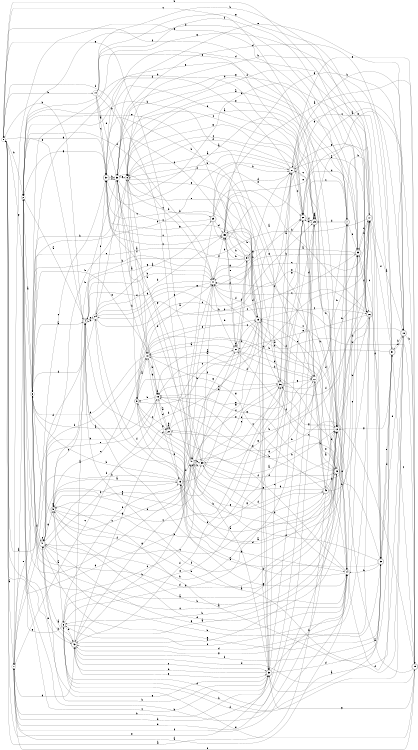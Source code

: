 digraph n36_10 {
__start0 [label="" shape="none"];

rankdir=LR;
size="8,5";

s0 [style="filled", color="black", fillcolor="white" shape="circle", label="0"];
s1 [style="filled", color="black", fillcolor="white" shape="circle", label="1"];
s2 [style="filled", color="black", fillcolor="white" shape="circle", label="2"];
s3 [style="filled", color="black", fillcolor="white" shape="circle", label="3"];
s4 [style="rounded,filled", color="black", fillcolor="white" shape="doublecircle", label="4"];
s5 [style="rounded,filled", color="black", fillcolor="white" shape="doublecircle", label="5"];
s6 [style="rounded,filled", color="black", fillcolor="white" shape="doublecircle", label="6"];
s7 [style="rounded,filled", color="black", fillcolor="white" shape="doublecircle", label="7"];
s8 [style="filled", color="black", fillcolor="white" shape="circle", label="8"];
s9 [style="rounded,filled", color="black", fillcolor="white" shape="doublecircle", label="9"];
s10 [style="filled", color="black", fillcolor="white" shape="circle", label="10"];
s11 [style="filled", color="black", fillcolor="white" shape="circle", label="11"];
s12 [style="filled", color="black", fillcolor="white" shape="circle", label="12"];
s13 [style="rounded,filled", color="black", fillcolor="white" shape="doublecircle", label="13"];
s14 [style="filled", color="black", fillcolor="white" shape="circle", label="14"];
s15 [style="filled", color="black", fillcolor="white" shape="circle", label="15"];
s16 [style="filled", color="black", fillcolor="white" shape="circle", label="16"];
s17 [style="rounded,filled", color="black", fillcolor="white" shape="doublecircle", label="17"];
s18 [style="rounded,filled", color="black", fillcolor="white" shape="doublecircle", label="18"];
s19 [style="rounded,filled", color="black", fillcolor="white" shape="doublecircle", label="19"];
s20 [style="rounded,filled", color="black", fillcolor="white" shape="doublecircle", label="20"];
s21 [style="rounded,filled", color="black", fillcolor="white" shape="doublecircle", label="21"];
s22 [style="filled", color="black", fillcolor="white" shape="circle", label="22"];
s23 [style="filled", color="black", fillcolor="white" shape="circle", label="23"];
s24 [style="filled", color="black", fillcolor="white" shape="circle", label="24"];
s25 [style="rounded,filled", color="black", fillcolor="white" shape="doublecircle", label="25"];
s26 [style="rounded,filled", color="black", fillcolor="white" shape="doublecircle", label="26"];
s27 [style="rounded,filled", color="black", fillcolor="white" shape="doublecircle", label="27"];
s28 [style="rounded,filled", color="black", fillcolor="white" shape="doublecircle", label="28"];
s29 [style="rounded,filled", color="black", fillcolor="white" shape="doublecircle", label="29"];
s30 [style="rounded,filled", color="black", fillcolor="white" shape="doublecircle", label="30"];
s31 [style="rounded,filled", color="black", fillcolor="white" shape="doublecircle", label="31"];
s32 [style="rounded,filled", color="black", fillcolor="white" shape="doublecircle", label="32"];
s33 [style="rounded,filled", color="black", fillcolor="white" shape="doublecircle", label="33"];
s34 [style="rounded,filled", color="black", fillcolor="white" shape="doublecircle", label="34"];
s35 [style="rounded,filled", color="black", fillcolor="white" shape="doublecircle", label="35"];
s36 [style="rounded,filled", color="black", fillcolor="white" shape="doublecircle", label="36"];
s37 [style="rounded,filled", color="black", fillcolor="white" shape="doublecircle", label="37"];
s38 [style="filled", color="black", fillcolor="white" shape="circle", label="38"];
s39 [style="filled", color="black", fillcolor="white" shape="circle", label="39"];
s40 [style="rounded,filled", color="black", fillcolor="white" shape="doublecircle", label="40"];
s41 [style="rounded,filled", color="black", fillcolor="white" shape="doublecircle", label="41"];
s42 [style="rounded,filled", color="black", fillcolor="white" shape="doublecircle", label="42"];
s43 [style="rounded,filled", color="black", fillcolor="white" shape="doublecircle", label="43"];
s44 [style="filled", color="black", fillcolor="white" shape="circle", label="44"];
s0 -> s1 [label="a"];
s0 -> s2 [label="b"];
s0 -> s23 [label="c"];
s0 -> s40 [label="d"];
s0 -> s4 [label="e"];
s0 -> s10 [label="f"];
s0 -> s40 [label="g"];
s0 -> s44 [label="h"];
s1 -> s2 [label="a"];
s1 -> s30 [label="b"];
s1 -> s37 [label="c"];
s1 -> s42 [label="d"];
s1 -> s3 [label="e"];
s1 -> s14 [label="f"];
s1 -> s7 [label="g"];
s1 -> s29 [label="h"];
s2 -> s3 [label="a"];
s2 -> s30 [label="b"];
s2 -> s30 [label="c"];
s2 -> s33 [label="d"];
s2 -> s42 [label="e"];
s2 -> s13 [label="f"];
s2 -> s37 [label="g"];
s2 -> s12 [label="h"];
s3 -> s4 [label="a"];
s3 -> s27 [label="b"];
s3 -> s23 [label="c"];
s3 -> s23 [label="d"];
s3 -> s7 [label="e"];
s3 -> s41 [label="f"];
s3 -> s0 [label="g"];
s3 -> s8 [label="h"];
s4 -> s2 [label="a"];
s4 -> s0 [label="b"];
s4 -> s5 [label="c"];
s4 -> s3 [label="d"];
s4 -> s24 [label="e"];
s4 -> s12 [label="f"];
s4 -> s11 [label="g"];
s4 -> s11 [label="h"];
s5 -> s6 [label="a"];
s5 -> s28 [label="b"];
s5 -> s40 [label="c"];
s5 -> s14 [label="d"];
s5 -> s34 [label="e"];
s5 -> s12 [label="f"];
s5 -> s5 [label="g"];
s5 -> s38 [label="h"];
s6 -> s7 [label="a"];
s6 -> s32 [label="b"];
s6 -> s21 [label="c"];
s6 -> s29 [label="d"];
s6 -> s19 [label="e"];
s6 -> s13 [label="f"];
s6 -> s0 [label="g"];
s6 -> s42 [label="h"];
s7 -> s8 [label="a"];
s7 -> s17 [label="b"];
s7 -> s28 [label="c"];
s7 -> s29 [label="d"];
s7 -> s8 [label="e"];
s7 -> s33 [label="f"];
s7 -> s40 [label="g"];
s7 -> s6 [label="h"];
s8 -> s9 [label="a"];
s8 -> s41 [label="b"];
s8 -> s10 [label="c"];
s8 -> s28 [label="d"];
s8 -> s15 [label="e"];
s8 -> s10 [label="f"];
s8 -> s28 [label="g"];
s8 -> s25 [label="h"];
s9 -> s10 [label="a"];
s9 -> s41 [label="b"];
s9 -> s20 [label="c"];
s9 -> s26 [label="d"];
s9 -> s43 [label="e"];
s9 -> s36 [label="f"];
s9 -> s14 [label="g"];
s9 -> s28 [label="h"];
s10 -> s11 [label="a"];
s10 -> s38 [label="b"];
s10 -> s5 [label="c"];
s10 -> s3 [label="d"];
s10 -> s15 [label="e"];
s10 -> s14 [label="f"];
s10 -> s13 [label="g"];
s10 -> s16 [label="h"];
s11 -> s12 [label="a"];
s11 -> s3 [label="b"];
s11 -> s38 [label="c"];
s11 -> s2 [label="d"];
s11 -> s9 [label="e"];
s11 -> s35 [label="f"];
s11 -> s4 [label="g"];
s11 -> s21 [label="h"];
s12 -> s13 [label="a"];
s12 -> s5 [label="b"];
s12 -> s15 [label="c"];
s12 -> s38 [label="d"];
s12 -> s14 [label="e"];
s12 -> s21 [label="f"];
s12 -> s36 [label="g"];
s12 -> s7 [label="h"];
s13 -> s5 [label="a"];
s13 -> s3 [label="b"];
s13 -> s14 [label="c"];
s13 -> s40 [label="d"];
s13 -> s27 [label="e"];
s13 -> s24 [label="f"];
s13 -> s27 [label="g"];
s13 -> s41 [label="h"];
s14 -> s1 [label="a"];
s14 -> s5 [label="b"];
s14 -> s15 [label="c"];
s14 -> s39 [label="d"];
s14 -> s33 [label="e"];
s14 -> s20 [label="f"];
s14 -> s41 [label="g"];
s14 -> s13 [label="h"];
s15 -> s16 [label="a"];
s15 -> s4 [label="b"];
s15 -> s26 [label="c"];
s15 -> s30 [label="d"];
s15 -> s8 [label="e"];
s15 -> s11 [label="f"];
s15 -> s37 [label="g"];
s15 -> s9 [label="h"];
s16 -> s3 [label="a"];
s16 -> s17 [label="b"];
s16 -> s1 [label="c"];
s16 -> s20 [label="d"];
s16 -> s14 [label="e"];
s16 -> s16 [label="f"];
s16 -> s10 [label="g"];
s16 -> s9 [label="h"];
s17 -> s18 [label="a"];
s17 -> s4 [label="b"];
s17 -> s11 [label="c"];
s17 -> s32 [label="d"];
s17 -> s11 [label="e"];
s17 -> s8 [label="f"];
s17 -> s3 [label="g"];
s17 -> s33 [label="h"];
s18 -> s4 [label="a"];
s18 -> s19 [label="b"];
s18 -> s24 [label="c"];
s18 -> s6 [label="d"];
s18 -> s29 [label="e"];
s18 -> s14 [label="f"];
s18 -> s35 [label="g"];
s18 -> s31 [label="h"];
s19 -> s12 [label="a"];
s19 -> s20 [label="b"];
s19 -> s31 [label="c"];
s19 -> s42 [label="d"];
s19 -> s27 [label="e"];
s19 -> s1 [label="f"];
s19 -> s30 [label="g"];
s19 -> s9 [label="h"];
s20 -> s16 [label="a"];
s20 -> s17 [label="b"];
s20 -> s21 [label="c"];
s20 -> s13 [label="d"];
s20 -> s22 [label="e"];
s20 -> s20 [label="f"];
s20 -> s42 [label="g"];
s20 -> s20 [label="h"];
s21 -> s10 [label="a"];
s21 -> s22 [label="b"];
s21 -> s15 [label="c"];
s21 -> s21 [label="d"];
s21 -> s35 [label="e"];
s21 -> s34 [label="f"];
s21 -> s40 [label="g"];
s21 -> s22 [label="h"];
s22 -> s23 [label="a"];
s22 -> s43 [label="b"];
s22 -> s38 [label="c"];
s22 -> s1 [label="d"];
s22 -> s16 [label="e"];
s22 -> s15 [label="f"];
s22 -> s39 [label="g"];
s22 -> s33 [label="h"];
s23 -> s3 [label="a"];
s23 -> s24 [label="b"];
s23 -> s36 [label="c"];
s23 -> s6 [label="d"];
s23 -> s22 [label="e"];
s23 -> s17 [label="f"];
s23 -> s16 [label="g"];
s23 -> s10 [label="h"];
s24 -> s25 [label="a"];
s24 -> s35 [label="b"];
s24 -> s29 [label="c"];
s24 -> s1 [label="d"];
s24 -> s37 [label="e"];
s24 -> s33 [label="f"];
s24 -> s28 [label="g"];
s24 -> s4 [label="h"];
s25 -> s19 [label="a"];
s25 -> s26 [label="b"];
s25 -> s38 [label="c"];
s25 -> s35 [label="d"];
s25 -> s28 [label="e"];
s25 -> s2 [label="f"];
s25 -> s19 [label="g"];
s25 -> s27 [label="h"];
s26 -> s27 [label="a"];
s26 -> s12 [label="b"];
s26 -> s11 [label="c"];
s26 -> s42 [label="d"];
s26 -> s21 [label="e"];
s26 -> s36 [label="f"];
s26 -> s42 [label="g"];
s26 -> s12 [label="h"];
s27 -> s8 [label="a"];
s27 -> s18 [label="b"];
s27 -> s28 [label="c"];
s27 -> s2 [label="d"];
s27 -> s26 [label="e"];
s27 -> s42 [label="f"];
s27 -> s11 [label="g"];
s27 -> s8 [label="h"];
s28 -> s18 [label="a"];
s28 -> s23 [label="b"];
s28 -> s8 [label="c"];
s28 -> s22 [label="d"];
s28 -> s6 [label="e"];
s28 -> s29 [label="f"];
s28 -> s36 [label="g"];
s28 -> s2 [label="h"];
s29 -> s29 [label="a"];
s29 -> s12 [label="b"];
s29 -> s27 [label="c"];
s29 -> s29 [label="d"];
s29 -> s28 [label="e"];
s29 -> s0 [label="f"];
s29 -> s13 [label="g"];
s29 -> s30 [label="h"];
s30 -> s31 [label="a"];
s30 -> s14 [label="b"];
s30 -> s36 [label="c"];
s30 -> s32 [label="d"];
s30 -> s0 [label="e"];
s30 -> s8 [label="f"];
s30 -> s41 [label="g"];
s30 -> s42 [label="h"];
s31 -> s5 [label="a"];
s31 -> s10 [label="b"];
s31 -> s27 [label="c"];
s31 -> s18 [label="d"];
s31 -> s32 [label="e"];
s31 -> s17 [label="f"];
s31 -> s12 [label="g"];
s31 -> s8 [label="h"];
s32 -> s4 [label="a"];
s32 -> s16 [label="b"];
s32 -> s33 [label="c"];
s32 -> s31 [label="d"];
s32 -> s18 [label="e"];
s32 -> s40 [label="f"];
s32 -> s41 [label="g"];
s32 -> s14 [label="h"];
s33 -> s34 [label="a"];
s33 -> s11 [label="b"];
s33 -> s17 [label="c"];
s33 -> s28 [label="d"];
s33 -> s6 [label="e"];
s33 -> s26 [label="f"];
s33 -> s38 [label="g"];
s33 -> s0 [label="h"];
s34 -> s3 [label="a"];
s34 -> s35 [label="b"];
s34 -> s40 [label="c"];
s34 -> s15 [label="d"];
s34 -> s2 [label="e"];
s34 -> s37 [label="f"];
s34 -> s11 [label="g"];
s34 -> s35 [label="h"];
s35 -> s22 [label="a"];
s35 -> s36 [label="b"];
s35 -> s37 [label="c"];
s35 -> s27 [label="d"];
s35 -> s32 [label="e"];
s35 -> s21 [label="f"];
s35 -> s22 [label="g"];
s35 -> s30 [label="h"];
s36 -> s27 [label="a"];
s36 -> s37 [label="b"];
s36 -> s5 [label="c"];
s36 -> s17 [label="d"];
s36 -> s16 [label="e"];
s36 -> s40 [label="f"];
s36 -> s22 [label="g"];
s36 -> s2 [label="h"];
s37 -> s12 [label="a"];
s37 -> s15 [label="b"];
s37 -> s35 [label="c"];
s37 -> s17 [label="d"];
s37 -> s29 [label="e"];
s37 -> s38 [label="f"];
s37 -> s2 [label="g"];
s37 -> s38 [label="h"];
s38 -> s12 [label="a"];
s38 -> s39 [label="b"];
s38 -> s24 [label="c"];
s38 -> s31 [label="d"];
s38 -> s18 [label="e"];
s38 -> s16 [label="f"];
s38 -> s8 [label="g"];
s38 -> s26 [label="h"];
s39 -> s12 [label="a"];
s39 -> s11 [label="b"];
s39 -> s28 [label="c"];
s39 -> s33 [label="d"];
s39 -> s36 [label="e"];
s39 -> s23 [label="f"];
s39 -> s38 [label="g"];
s39 -> s40 [label="h"];
s40 -> s30 [label="a"];
s40 -> s39 [label="b"];
s40 -> s3 [label="c"];
s40 -> s9 [label="d"];
s40 -> s3 [label="e"];
s40 -> s0 [label="f"];
s40 -> s12 [label="g"];
s40 -> s37 [label="h"];
s41 -> s42 [label="a"];
s41 -> s32 [label="b"];
s41 -> s41 [label="c"];
s41 -> s39 [label="d"];
s41 -> s16 [label="e"];
s41 -> s20 [label="f"];
s41 -> s5 [label="g"];
s41 -> s43 [label="h"];
s42 -> s4 [label="a"];
s42 -> s41 [label="b"];
s42 -> s30 [label="c"];
s42 -> s7 [label="d"];
s42 -> s30 [label="e"];
s42 -> s32 [label="f"];
s42 -> s11 [label="g"];
s42 -> s11 [label="h"];
s43 -> s0 [label="a"];
s43 -> s33 [label="b"];
s43 -> s41 [label="c"];
s43 -> s40 [label="d"];
s43 -> s12 [label="e"];
s43 -> s35 [label="f"];
s43 -> s10 [label="g"];
s43 -> s23 [label="h"];
s44 -> s37 [label="a"];
s44 -> s26 [label="b"];
s44 -> s37 [label="c"];
s44 -> s38 [label="d"];
s44 -> s29 [label="e"];
s44 -> s33 [label="f"];
s44 -> s32 [label="g"];
s44 -> s8 [label="h"];

}
